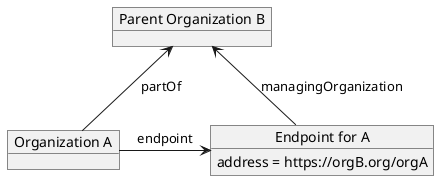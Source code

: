 @startuml dir-org-specific-endpoint-parent
hide footbox

object "Organization A" as OrganizationA
object "Parent Organization B" as OrganizationB
object "Endpoint for A" as EndpointA
EndpointA : address = https://orgB.org/orgA

OrganizationB <-- OrganizationA : partOf
OrganizationA -> EndpointA : endpoint
OrganizationB <- EndpointA : managingOrganization

@enduml
